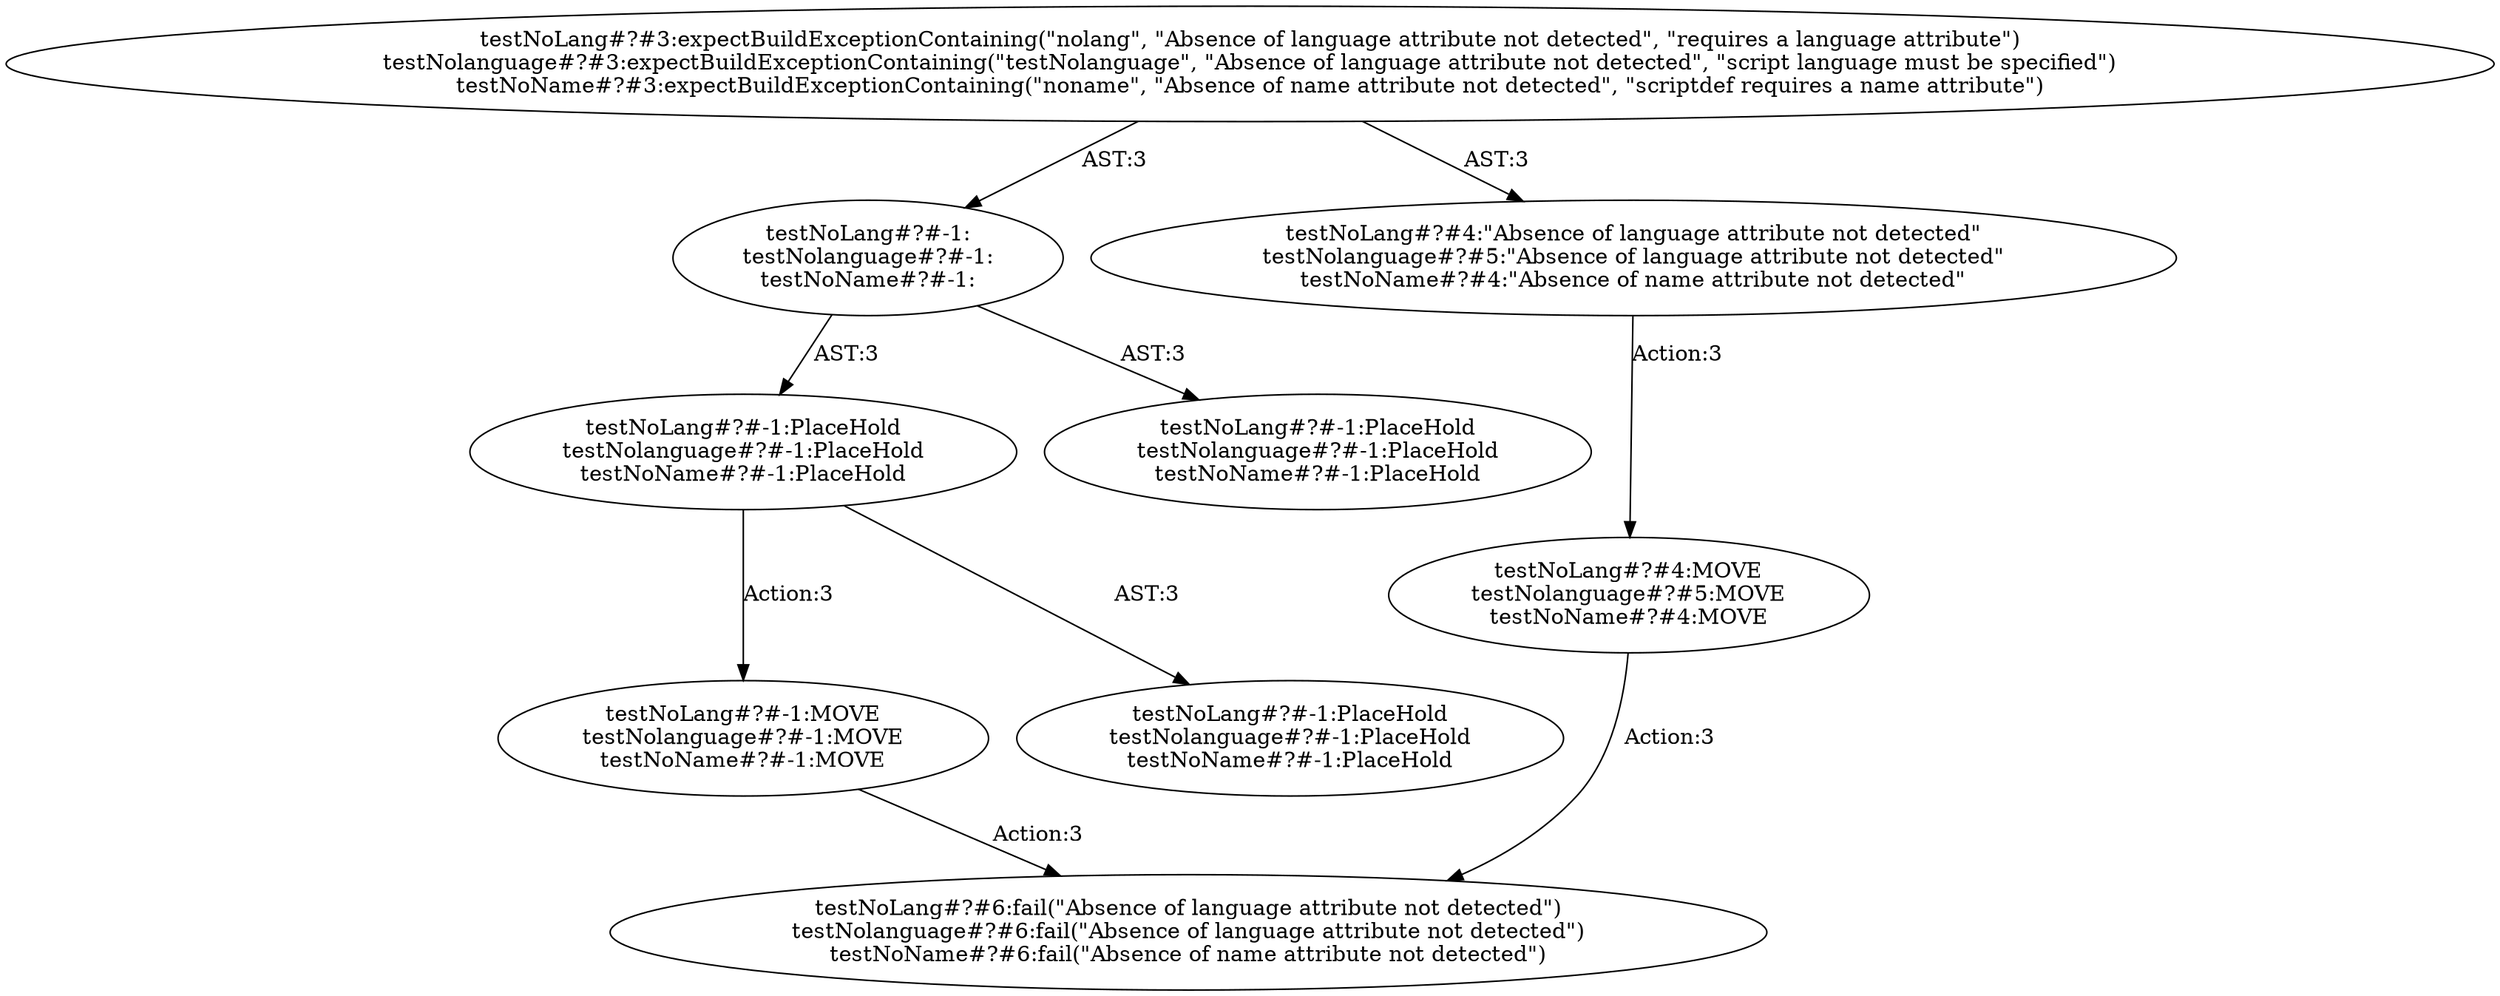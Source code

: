 digraph "Pattern" {
0 [label="testNoLang#?#-1:MOVE
testNolanguage#?#-1:MOVE
testNoName#?#-1:MOVE" shape=ellipse]
1 [label="testNoLang#?#-1:PlaceHold
testNolanguage#?#-1:PlaceHold
testNoName#?#-1:PlaceHold" shape=ellipse]
2 [label="testNoLang#?#-1:
testNolanguage#?#-1:
testNoName#?#-1:" shape=ellipse]
3 [label="testNoLang#?#3:expectBuildExceptionContaining(\"nolang\", \"Absence of language attribute not detected\", \"requires a language attribute\")
testNolanguage#?#3:expectBuildExceptionContaining(\"testNolanguage\", \"Absence of language attribute not detected\", \"script language must be specified\")
testNoName#?#3:expectBuildExceptionContaining(\"noname\", \"Absence of name attribute not detected\", \"scriptdef requires a name attribute\")" shape=ellipse]
4 [label="testNoLang#?#-1:PlaceHold
testNolanguage#?#-1:PlaceHold
testNoName#?#-1:PlaceHold" shape=ellipse]
5 [label="testNoLang#?#-1:PlaceHold
testNolanguage#?#-1:PlaceHold
testNoName#?#-1:PlaceHold" shape=ellipse]
6 [label="testNoLang#?#6:fail(\"Absence of language attribute not detected\")
testNolanguage#?#6:fail(\"Absence of language attribute not detected\")
testNoName#?#6:fail(\"Absence of name attribute not detected\")" shape=ellipse]
7 [label="testNoLang#?#4:MOVE
testNolanguage#?#5:MOVE
testNoName#?#4:MOVE" shape=ellipse]
8 [label="testNoLang#?#4:\"Absence of language attribute not detected\"
testNolanguage#?#5:\"Absence of language attribute not detected\"
testNoName#?#4:\"Absence of name attribute not detected\"" shape=ellipse]
0 -> 6 [label="Action:3"];
1 -> 0 [label="Action:3"];
1 -> 5 [label="AST:3"];
2 -> 1 [label="AST:3"];
2 -> 4 [label="AST:3"];
3 -> 2 [label="AST:3"];
3 -> 8 [label="AST:3"];
7 -> 6 [label="Action:3"];
8 -> 7 [label="Action:3"];
}